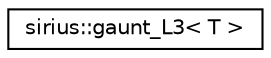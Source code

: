 digraph "Graphical Class Hierarchy"
{
 // INTERACTIVE_SVG=YES
  edge [fontname="Helvetica",fontsize="10",labelfontname="Helvetica",labelfontsize="10"];
  node [fontname="Helvetica",fontsize="10",shape=record];
  rankdir="LR";
  Node1 [label="sirius::gaunt_L3\< T \>",height=0.2,width=0.4,color="black", fillcolor="white", style="filled",URL="$structsirius_1_1gaunt___l3.html",tooltip="Used in the {lm1, lm2} : {lm3, coefficient} way of grouping non-zero Gaunt coefficients. "];
}

